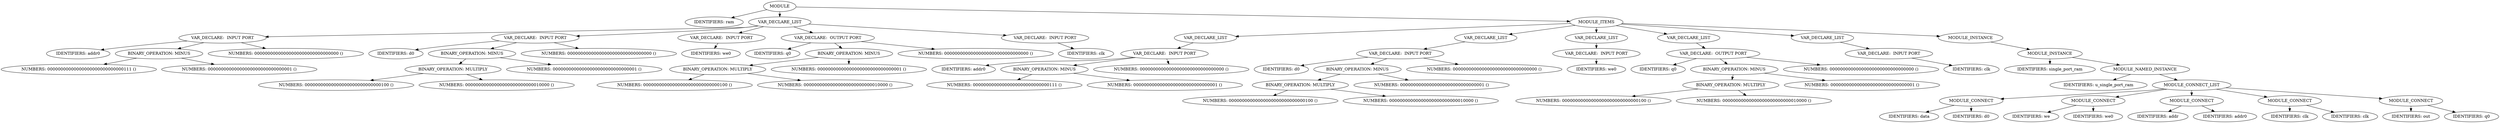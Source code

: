digraph G {	
ranksep=.25;
	0 [label="MODULE"];
	1 [label="IDENTIFIERS: ram"];
	0 -> 1;
	2 [label="VAR_DECLARE_LIST"];
	0 -> 2;
	3 [label="VAR_DECLARE:  INPUT PORT"];
	2 -> 3;
	4 [label="IDENTIFIERS: addr0"];
	3 -> 4;
	5 [label="BINARY_OPERATION: MINUS"];
	3 -> 5;
	6 [label="NUMBERS: 00000000000000000000000000000111 ()"];
	5 -> 6;
	7 [label="NUMBERS: 00000000000000000000000000000001 ()"];
	5 -> 7;
	8 [label="NUMBERS: 00000000000000000000000000000000 ()"];
	3 -> 8;
	9 [label="VAR_DECLARE:  INPUT PORT"];
	2 -> 9;
	10 [label="IDENTIFIERS: d0"];
	9 -> 10;
	11 [label="BINARY_OPERATION: MINUS"];
	9 -> 11;
	12 [label="BINARY_OPERATION: MULTIPLY"];
	11 -> 12;
	13 [label="NUMBERS: 00000000000000000000000000000100 ()"];
	12 -> 13;
	14 [label="NUMBERS: 00000000000000000000000000010000 ()"];
	12 -> 14;
	15 [label="NUMBERS: 00000000000000000000000000000001 ()"];
	11 -> 15;
	16 [label="NUMBERS: 00000000000000000000000000000000 ()"];
	9 -> 16;
	17 [label="VAR_DECLARE:  INPUT PORT"];
	2 -> 17;
	18 [label="IDENTIFIERS: we0"];
	17 -> 18;
	19 [label="VAR_DECLARE:  OUTPUT PORT"];
	2 -> 19;
	20 [label="IDENTIFIERS: q0"];
	19 -> 20;
	21 [label="BINARY_OPERATION: MINUS"];
	19 -> 21;
	22 [label="BINARY_OPERATION: MULTIPLY"];
	21 -> 22;
	23 [label="NUMBERS: 00000000000000000000000000000100 ()"];
	22 -> 23;
	24 [label="NUMBERS: 00000000000000000000000000010000 ()"];
	22 -> 24;
	25 [label="NUMBERS: 00000000000000000000000000000001 ()"];
	21 -> 25;
	26 [label="NUMBERS: 00000000000000000000000000000000 ()"];
	19 -> 26;
	27 [label="VAR_DECLARE:  INPUT PORT"];
	2 -> 27;
	28 [label="IDENTIFIERS: clk"];
	27 -> 28;
	29 [label="MODULE_ITEMS"];
	0 -> 29;
	30 [label="VAR_DECLARE_LIST"];
	29 -> 30;
	31 [label="VAR_DECLARE:  INPUT PORT"];
	30 -> 31;
	32 [label="IDENTIFIERS: addr0"];
	31 -> 32;
	33 [label="BINARY_OPERATION: MINUS"];
	31 -> 33;
	34 [label="NUMBERS: 00000000000000000000000000000111 ()"];
	33 -> 34;
	35 [label="NUMBERS: 00000000000000000000000000000001 ()"];
	33 -> 35;
	36 [label="NUMBERS: 00000000000000000000000000000000 ()"];
	31 -> 36;
	37 [label="VAR_DECLARE_LIST"];
	29 -> 37;
	38 [label="VAR_DECLARE:  INPUT PORT"];
	37 -> 38;
	39 [label="IDENTIFIERS: d0"];
	38 -> 39;
	40 [label="BINARY_OPERATION: MINUS"];
	38 -> 40;
	41 [label="BINARY_OPERATION: MULTIPLY"];
	40 -> 41;
	42 [label="NUMBERS: 00000000000000000000000000000100 ()"];
	41 -> 42;
	43 [label="NUMBERS: 00000000000000000000000000010000 ()"];
	41 -> 43;
	44 [label="NUMBERS: 00000000000000000000000000000001 ()"];
	40 -> 44;
	45 [label="NUMBERS: 00000000000000000000000000000000 ()"];
	38 -> 45;
	46 [label="VAR_DECLARE_LIST"];
	29 -> 46;
	47 [label="VAR_DECLARE:  INPUT PORT"];
	46 -> 47;
	48 [label="IDENTIFIERS: we0"];
	47 -> 48;
	49 [label="VAR_DECLARE_LIST"];
	29 -> 49;
	50 [label="VAR_DECLARE:  OUTPUT PORT"];
	49 -> 50;
	51 [label="IDENTIFIERS: q0"];
	50 -> 51;
	52 [label="BINARY_OPERATION: MINUS"];
	50 -> 52;
	53 [label="BINARY_OPERATION: MULTIPLY"];
	52 -> 53;
	54 [label="NUMBERS: 00000000000000000000000000000100 ()"];
	53 -> 54;
	55 [label="NUMBERS: 00000000000000000000000000010000 ()"];
	53 -> 55;
	56 [label="NUMBERS: 00000000000000000000000000000001 ()"];
	52 -> 56;
	57 [label="NUMBERS: 00000000000000000000000000000000 ()"];
	50 -> 57;
	58 [label="VAR_DECLARE_LIST"];
	29 -> 58;
	59 [label="VAR_DECLARE:  INPUT PORT"];
	58 -> 59;
	60 [label="IDENTIFIERS: clk"];
	59 -> 60;
	61 [label="MODULE_INSTANCE"];
	29 -> 61;
	62 [label="MODULE_INSTANCE"];
	61 -> 62;
	63 [label="IDENTIFIERS: single_port_ram"];
	62 -> 63;
	64 [label="MODULE_NAMED_INSTANCE"];
	62 -> 64;
	65 [label="IDENTIFIERS: u_single_port_ram"];
	64 -> 65;
	66 [label="MODULE_CONNECT_LIST"];
	64 -> 66;
	67 [label="MODULE_CONNECT"];
	66 -> 67;
	68 [label="IDENTIFIERS: data"];
	67 -> 68;
	69 [label="IDENTIFIERS: d0"];
	67 -> 69;
	70 [label="MODULE_CONNECT"];
	66 -> 70;
	71 [label="IDENTIFIERS: we"];
	70 -> 71;
	72 [label="IDENTIFIERS: we0"];
	70 -> 72;
	73 [label="MODULE_CONNECT"];
	66 -> 73;
	74 [label="IDENTIFIERS: addr"];
	73 -> 74;
	75 [label="IDENTIFIERS: addr0"];
	73 -> 75;
	76 [label="MODULE_CONNECT"];
	66 -> 76;
	77 [label="IDENTIFIERS: clk"];
	76 -> 77;
	78 [label="IDENTIFIERS: clk"];
	76 -> 78;
	79 [label="MODULE_CONNECT"];
	66 -> 79;
	80 [label="IDENTIFIERS: out"];
	79 -> 80;
	81 [label="IDENTIFIERS: q0"];
	79 -> 81;
}
